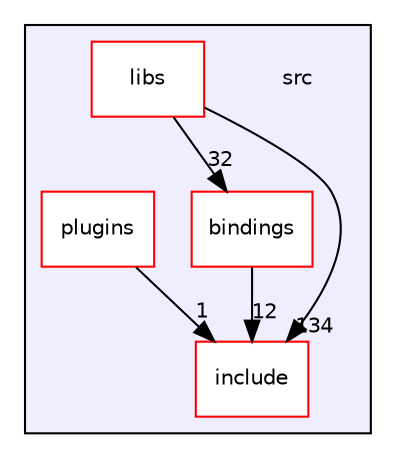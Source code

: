 digraph "src" {
  compound=true
  node [ fontsize="10", fontname="Helvetica"];
  edge [ labelfontsize="10", labelfontname="Helvetica"];
  subgraph clusterdir_68267d1309a1af8e8297ef4c3efbcdba {
    graph [ bgcolor="#eeeeff", pencolor="black", label="" URL="dir_68267d1309a1af8e8297ef4c3efbcdba.html"];
    dir_68267d1309a1af8e8297ef4c3efbcdba [shape=plaintext label="src"];
    dir_ea91a2a72b7cbbf988d2bd2cd1d23e49 [shape=box label="bindings" color="red" fillcolor="white" style="filled" URL="dir_ea91a2a72b7cbbf988d2bd2cd1d23e49.html"];
    dir_b0856f6b0d80ccb263b2f415c91f9e17 [shape=box label="include" color="red" fillcolor="white" style="filled" URL="dir_b0856f6b0d80ccb263b2f415c91f9e17.html"];
    dir_87a455bccb09a92130c26a11a880c98a [shape=box label="libs" color="red" fillcolor="white" style="filled" URL="dir_87a455bccb09a92130c26a11a880c98a.html"];
    dir_7020b8b7abcceffa3f9f7a2d24718f16 [shape=box label="plugins" color="red" fillcolor="white" style="filled" URL="dir_7020b8b7abcceffa3f9f7a2d24718f16.html"];
  }
  dir_7020b8b7abcceffa3f9f7a2d24718f16->dir_b0856f6b0d80ccb263b2f415c91f9e17 [headlabel="1", labeldistance=1.5 headhref="dir_000018_000024.html"];
  dir_87a455bccb09a92130c26a11a880c98a->dir_b0856f6b0d80ccb263b2f415c91f9e17 [headlabel="134", labeldistance=1.5 headhref="dir_000009_000024.html"];
  dir_87a455bccb09a92130c26a11a880c98a->dir_ea91a2a72b7cbbf988d2bd2cd1d23e49 [headlabel="32", labeldistance=1.5 headhref="dir_000009_000001.html"];
  dir_ea91a2a72b7cbbf988d2bd2cd1d23e49->dir_b0856f6b0d80ccb263b2f415c91f9e17 [headlabel="12", labeldistance=1.5 headhref="dir_000001_000024.html"];
}
